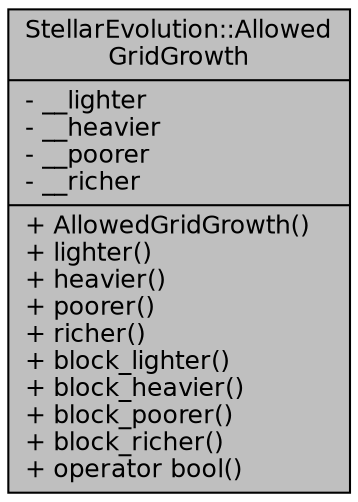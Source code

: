 digraph "StellarEvolution::AllowedGridGrowth"
{
 // INTERACTIVE_SVG=YES
  edge [fontname="Helvetica",fontsize="12",labelfontname="Helvetica",labelfontsize="12"];
  node [fontname="Helvetica",fontsize="12",shape=record];
  Node1 [label="{StellarEvolution::Allowed\lGridGrowth\n|- __lighter\l- __heavier\l- __poorer\l- __richer\l|+ AllowedGridGrowth()\l+ lighter()\l+ heavier()\l+ poorer()\l+ richer()\l+ block_lighter()\l+ block_heavier()\l+ block_poorer()\l+ block_richer()\l+ operator bool()\l}",height=0.2,width=0.4,color="black", fillcolor="grey75", style="filled", fontcolor="black"];
}
